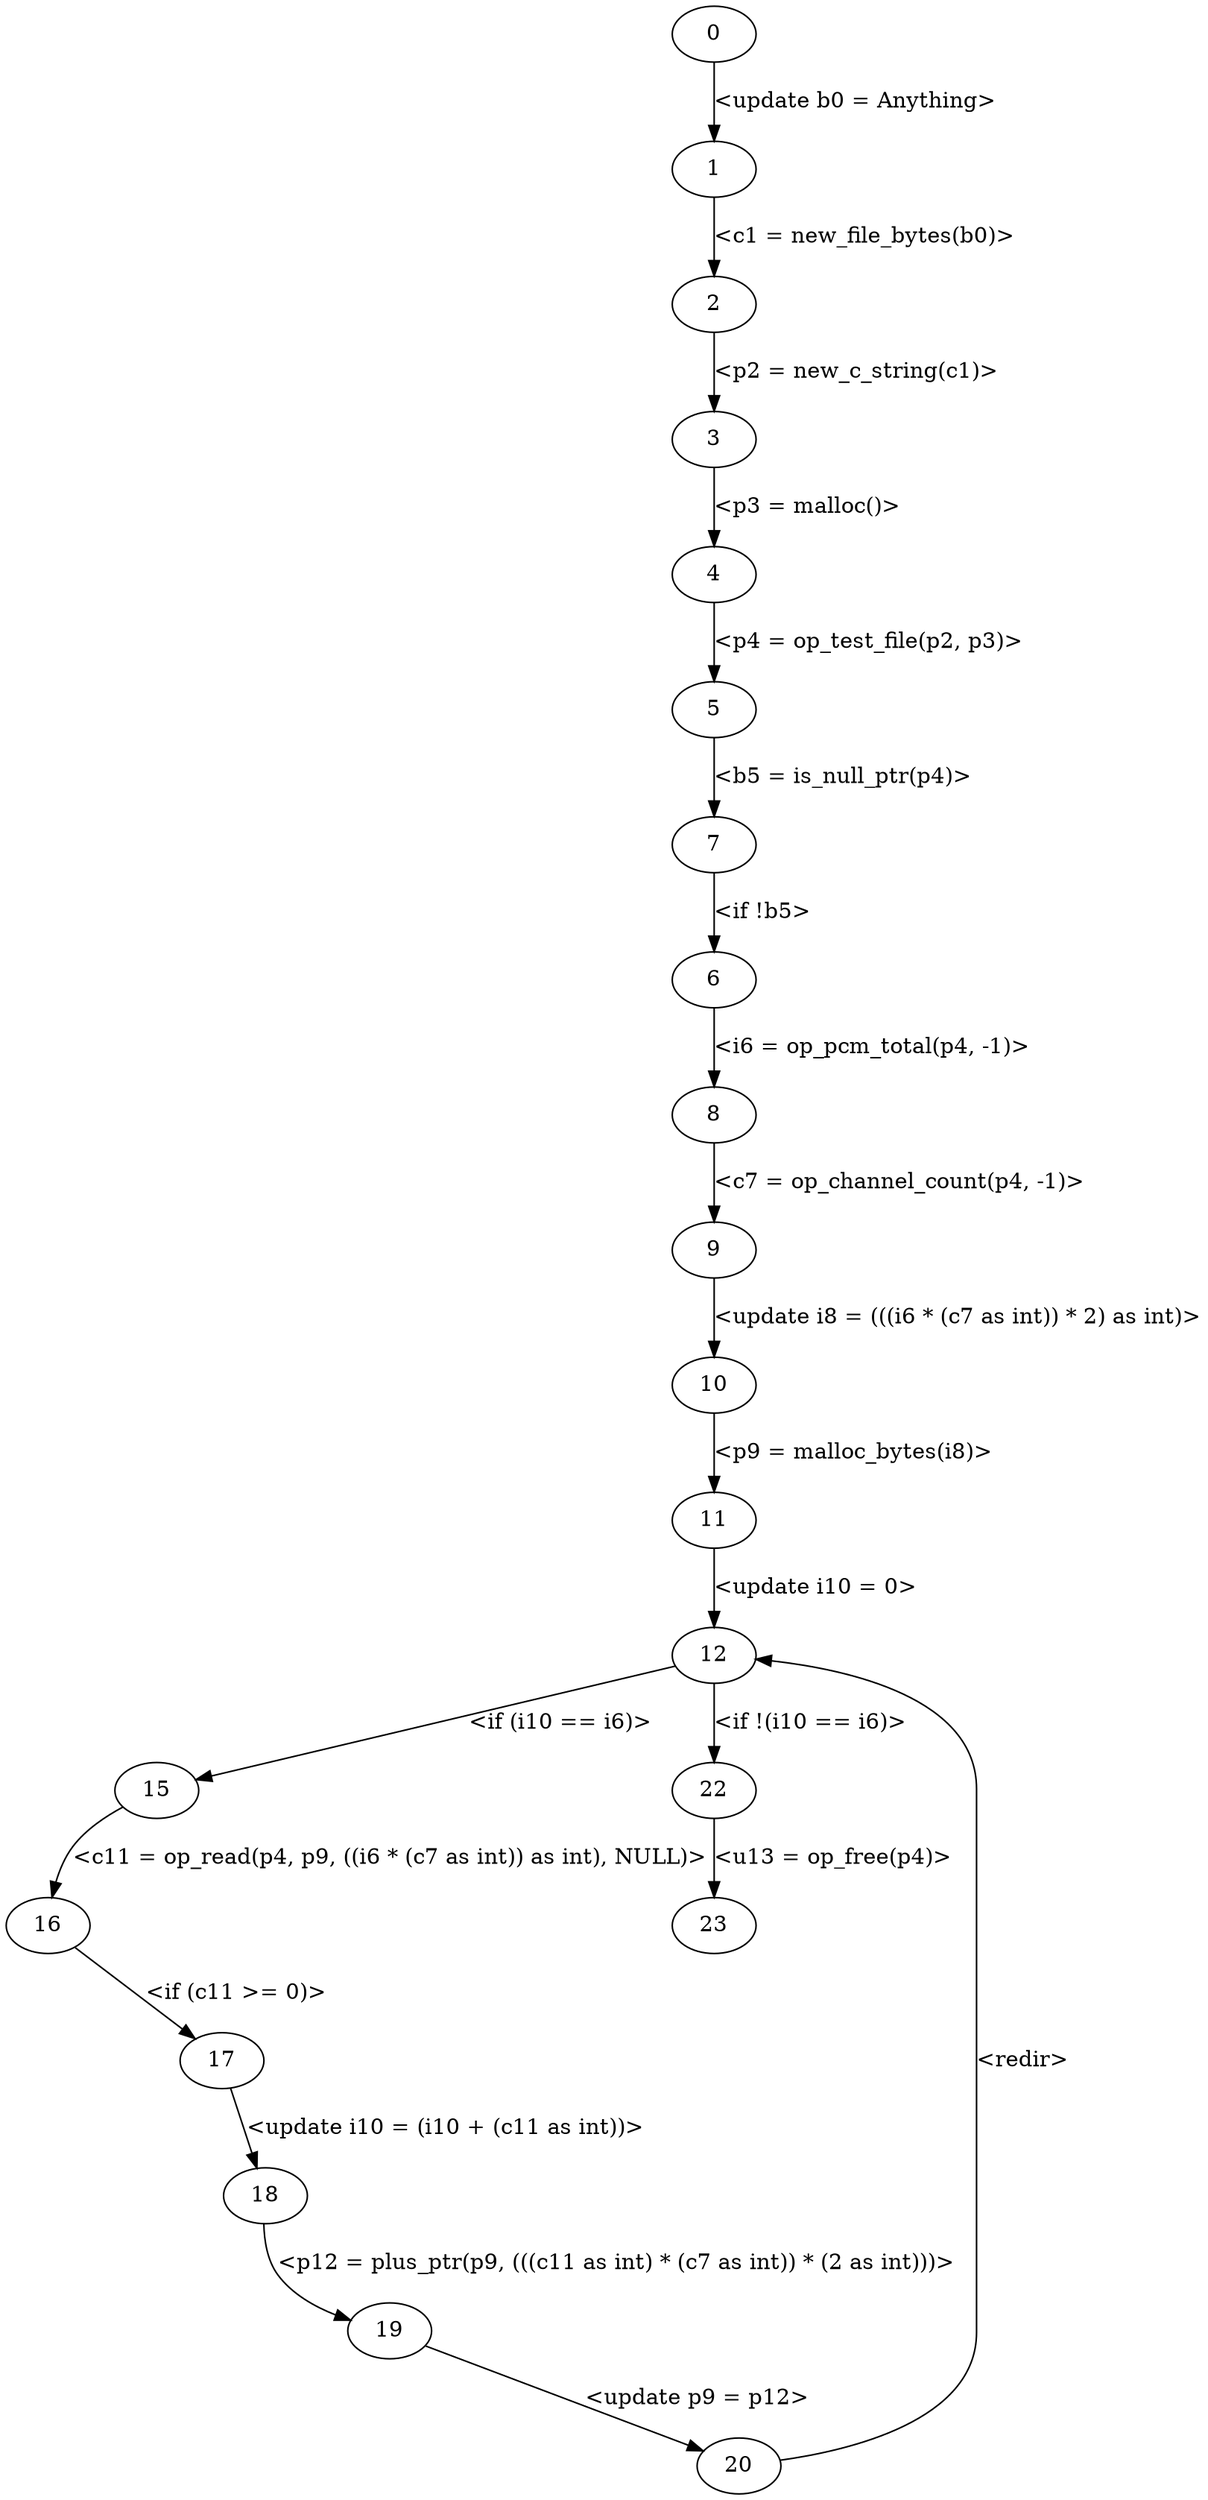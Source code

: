 digraph {
    0 [label=0];
    1 [label=1];
    2 [label=2];
    3 [label=3];
    4 [label=4];
    5 [label=5];
    6 [label=6];
    7 [label=7];
    8 [label=8];
    9 [label=9];
    10 [label=10];
    11 [label=11];
    12 [label=12];
    15 [label=15];
    16 [label=16];
    17 [label=17];
    18 [label=18];
    19 [label=19];
    20 [label=20];
    22 [label=22];
    23 [label=23];
    0 -> 1 [label="<update b0 = Anything>"];
    1 -> 2 [label="<c1 = new_file_bytes(b0)>"];
    2 -> 3 [label="<p2 = new_c_string(c1)>"];
    3 -> 4 [label="<p3 = malloc()>"];
    4 -> 5 [label="<p4 = op_test_file(p2, p3)>"];
    5 -> 7 [label="<b5 = is_null_ptr(p4)>"];
    6 -> 8 [label="<i6 = op_pcm_total(p4, -1)>"];
    7 -> 6 [label="<if !b5>"];
    8 -> 9 [label="<c7 = op_channel_count(p4, -1)>"];
    9 -> 10 [label="<update i8 = (((i6 * (c7 as int)) * 2) as int)>"];
    10 -> 11 [label="<p9 = malloc_bytes(i8)>"];
    11 -> 12 [label="<update i10 = 0>"];
    12 -> 15 [label="<if (i10 == i6)>"];
    12 -> 22 [label="<if !(i10 == i6)>"];
    15 -> 16 [label="<c11 = op_read(p4, p9, ((i6 * (c7 as int)) as int), NULL)>"];
    16 -> 17 [label="<if (c11 >= 0)>"];
    17 -> 18 [label="<update i10 = (i10 + (c11 as int))>"];
    18 -> 19 [label="<p12 = plus_ptr(p9, (((c11 as int) * (c7 as int)) * (2 as int)))>"];
    19 -> 20 [label="<update p9 = p12>"];
    20 -> 12 [label="<redir>"];
    22 -> 23 [label="<u13 = op_free(p4)>"];
}
